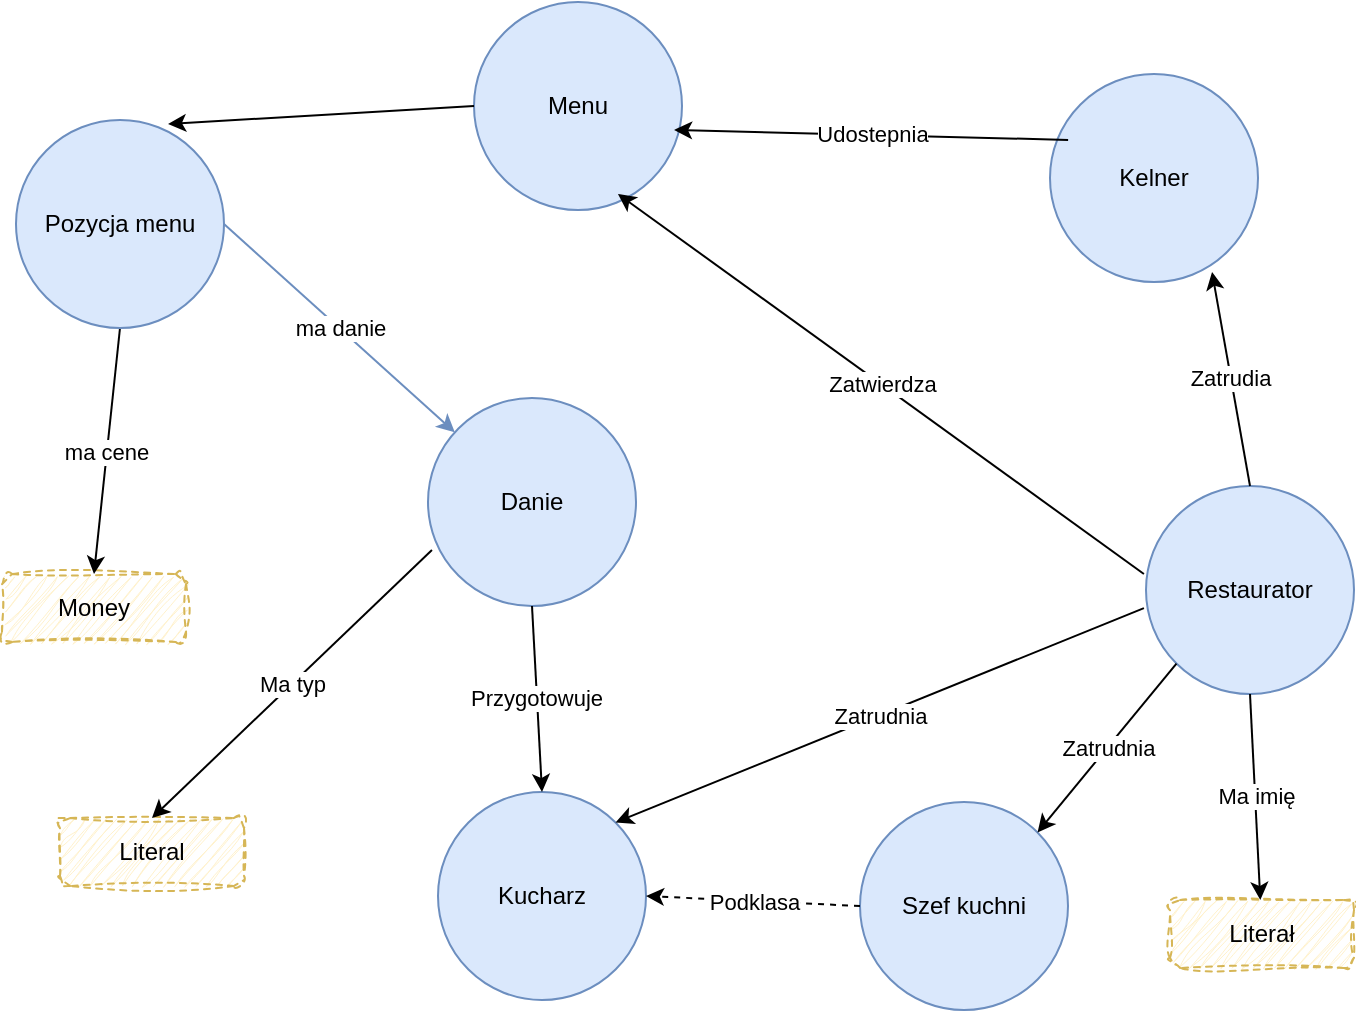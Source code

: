 <mxfile version="24.9.0">
  <diagram name="Strona-1" id="hs8O5DomiNbkqsjA2uEO">
    <mxGraphModel dx="1434" dy="782" grid="0" gridSize="10" guides="1" tooltips="1" connect="1" arrows="1" fold="1" page="1" pageScale="1" pageWidth="827" pageHeight="1169" math="0" shadow="0">
      <root>
        <mxCell id="0" />
        <mxCell id="1" parent="0" />
        <mxCell id="sgZ3NVFTcWKhPTQ-TDFq-1" value="Menu" style="ellipse;whiteSpace=wrap;html=1;aspect=fixed;fillColor=#dae8fc;strokeColor=#6c8ebf;" vertex="1" parent="1">
          <mxGeometry x="274" y="32" width="104" height="104" as="geometry" />
        </mxCell>
        <mxCell id="sgZ3NVFTcWKhPTQ-TDFq-3" value="Kelner" style="ellipse;whiteSpace=wrap;html=1;aspect=fixed;fillColor=#dae8fc;strokeColor=#6c8ebf;" vertex="1" parent="1">
          <mxGeometry x="562" y="68" width="104" height="104" as="geometry" />
        </mxCell>
        <mxCell id="sgZ3NVFTcWKhPTQ-TDFq-4" value="Danie" style="ellipse;whiteSpace=wrap;html=1;aspect=fixed;fillColor=#dae8fc;strokeColor=#6c8ebf;" vertex="1" parent="1">
          <mxGeometry x="251" y="230" width="104" height="104" as="geometry" />
        </mxCell>
        <mxCell id="sgZ3NVFTcWKhPTQ-TDFq-5" value="Restaurator" style="ellipse;whiteSpace=wrap;html=1;aspect=fixed;fillColor=#dae8fc;strokeColor=#6c8ebf;" vertex="1" parent="1">
          <mxGeometry x="610" y="274" width="104" height="104" as="geometry" />
        </mxCell>
        <mxCell id="sgZ3NVFTcWKhPTQ-TDFq-6" value="" style="endArrow=classic;html=1;rounded=0;exitX=0;exitY=0.5;exitDx=0;exitDy=0;entryX=0.731;entryY=0.019;entryDx=0;entryDy=0;entryPerimeter=0;" edge="1" parent="1" source="sgZ3NVFTcWKhPTQ-TDFq-1" target="sgZ3NVFTcWKhPTQ-TDFq-12">
          <mxGeometry width="50" height="50" relative="1" as="geometry">
            <mxPoint x="388" y="274" as="sourcePoint" />
            <mxPoint x="172.048" y="198" as="targetPoint" />
          </mxGeometry>
        </mxCell>
        <mxCell id="sgZ3NVFTcWKhPTQ-TDFq-8" value="Money" style="rounded=1;whiteSpace=wrap;html=1;dashed=1;fillColor=#fff2cc;strokeColor=#d6b656;glass=0;shadow=0;sketch=1;curveFitting=1;jiggle=2;" vertex="1" parent="1">
          <mxGeometry x="38" y="318" width="92" height="34" as="geometry" />
        </mxCell>
        <mxCell id="sgZ3NVFTcWKhPTQ-TDFq-11" value="ma cene" style="endArrow=classic;html=1;rounded=0;exitX=0.5;exitY=1;exitDx=0;exitDy=0;entryX=0.5;entryY=0;entryDx=0;entryDy=0;entryPerimeter=0;" edge="1" parent="1" source="sgZ3NVFTcWKhPTQ-TDFq-12" target="sgZ3NVFTcWKhPTQ-TDFq-8">
          <mxGeometry width="50" height="50" relative="1" as="geometry">
            <mxPoint x="163" y="232" as="sourcePoint" />
            <mxPoint x="438" y="224" as="targetPoint" />
            <Array as="points" />
          </mxGeometry>
        </mxCell>
        <mxCell id="sgZ3NVFTcWKhPTQ-TDFq-12" value="Pozycja menu" style="ellipse;whiteSpace=wrap;html=1;aspect=fixed;fillColor=#dae8fc;strokeColor=#6c8ebf;" vertex="1" parent="1">
          <mxGeometry x="45" y="91" width="104" height="104" as="geometry" />
        </mxCell>
        <mxCell id="sgZ3NVFTcWKhPTQ-TDFq-13" value="ma danie" style="endArrow=classic;html=1;rounded=0;exitX=1;exitY=0.5;exitDx=0;exitDy=0;fillColor=#dae8fc;strokeColor=#6c8ebf;" edge="1" parent="1" source="sgZ3NVFTcWKhPTQ-TDFq-12" target="sgZ3NVFTcWKhPTQ-TDFq-4">
          <mxGeometry width="50" height="50" relative="1" as="geometry">
            <mxPoint x="504" y="304" as="sourcePoint" />
            <mxPoint x="554" y="254" as="targetPoint" />
          </mxGeometry>
        </mxCell>
        <mxCell id="sgZ3NVFTcWKhPTQ-TDFq-14" value="Literał" style="rounded=1;whiteSpace=wrap;html=1;dashed=1;fillColor=#fff2cc;strokeColor=#d6b656;glass=0;shadow=0;sketch=1;curveFitting=1;jiggle=2;" vertex="1" parent="1">
          <mxGeometry x="622" y="481" width="92" height="34" as="geometry" />
        </mxCell>
        <mxCell id="sgZ3NVFTcWKhPTQ-TDFq-15" value="Ma imię" style="endArrow=classic;html=1;rounded=0;exitX=0.5;exitY=1;exitDx=0;exitDy=0;" edge="1" parent="1" source="sgZ3NVFTcWKhPTQ-TDFq-5" target="sgZ3NVFTcWKhPTQ-TDFq-14">
          <mxGeometry width="50" height="50" relative="1" as="geometry">
            <mxPoint x="504" y="304" as="sourcePoint" />
            <mxPoint x="554" y="254" as="targetPoint" />
          </mxGeometry>
        </mxCell>
        <mxCell id="sgZ3NVFTcWKhPTQ-TDFq-16" value="Zatrudia" style="endArrow=classic;html=1;rounded=0;exitX=0.5;exitY=0;exitDx=0;exitDy=0;entryX=0.779;entryY=0.952;entryDx=0;entryDy=0;entryPerimeter=0;" edge="1" parent="1" source="sgZ3NVFTcWKhPTQ-TDFq-5" target="sgZ3NVFTcWKhPTQ-TDFq-3">
          <mxGeometry width="50" height="50" relative="1" as="geometry">
            <mxPoint x="504" y="304" as="sourcePoint" />
            <mxPoint x="554" y="254" as="targetPoint" />
          </mxGeometry>
        </mxCell>
        <mxCell id="sgZ3NVFTcWKhPTQ-TDFq-17" value="Udostepnia" style="endArrow=classic;html=1;rounded=0;entryX=0.962;entryY=0.615;entryDx=0;entryDy=0;entryPerimeter=0;exitX=0.087;exitY=0.317;exitDx=0;exitDy=0;exitPerimeter=0;" edge="1" parent="1" source="sgZ3NVFTcWKhPTQ-TDFq-3" target="sgZ3NVFTcWKhPTQ-TDFq-1">
          <mxGeometry width="50" height="50" relative="1" as="geometry">
            <mxPoint x="412" y="126" as="sourcePoint" />
            <mxPoint x="554" y="254" as="targetPoint" />
          </mxGeometry>
        </mxCell>
        <mxCell id="sgZ3NVFTcWKhPTQ-TDFq-18" value="Zatwierdza" style="endArrow=classic;html=1;rounded=0;exitX=-0.01;exitY=0.423;exitDx=0;exitDy=0;exitPerimeter=0;entryX=0.692;entryY=0.923;entryDx=0;entryDy=0;entryPerimeter=0;" edge="1" parent="1" source="sgZ3NVFTcWKhPTQ-TDFq-5" target="sgZ3NVFTcWKhPTQ-TDFq-1">
          <mxGeometry width="50" height="50" relative="1" as="geometry">
            <mxPoint x="504" y="304" as="sourcePoint" />
            <mxPoint x="554" y="254" as="targetPoint" />
          </mxGeometry>
        </mxCell>
        <mxCell id="sgZ3NVFTcWKhPTQ-TDFq-19" value="Kucharz" style="ellipse;whiteSpace=wrap;html=1;aspect=fixed;fillColor=#dae8fc;strokeColor=#6c8ebf;" vertex="1" parent="1">
          <mxGeometry x="256" y="427" width="104" height="104" as="geometry" />
        </mxCell>
        <mxCell id="sgZ3NVFTcWKhPTQ-TDFq-20" value="Szef kuchni" style="ellipse;whiteSpace=wrap;html=1;aspect=fixed;fillColor=#dae8fc;strokeColor=#6c8ebf;" vertex="1" parent="1">
          <mxGeometry x="467" y="432" width="104" height="104" as="geometry" />
        </mxCell>
        <mxCell id="sgZ3NVFTcWKhPTQ-TDFq-21" value="Przygotowuje" style="endArrow=classic;html=1;rounded=0;entryX=0.5;entryY=0;entryDx=0;entryDy=0;exitX=0.5;exitY=1;exitDx=0;exitDy=0;" edge="1" parent="1" source="sgZ3NVFTcWKhPTQ-TDFq-4" target="sgZ3NVFTcWKhPTQ-TDFq-19">
          <mxGeometry width="50" height="50" relative="1" as="geometry">
            <mxPoint x="385" y="353" as="sourcePoint" />
            <mxPoint x="554" y="254" as="targetPoint" />
          </mxGeometry>
        </mxCell>
        <mxCell id="sgZ3NVFTcWKhPTQ-TDFq-22" value="Podklasa" style="endArrow=classic;html=1;rounded=0;exitX=0;exitY=0.5;exitDx=0;exitDy=0;entryX=1;entryY=0.5;entryDx=0;entryDy=0;dashed=1;" edge="1" parent="1" source="sgZ3NVFTcWKhPTQ-TDFq-20" target="sgZ3NVFTcWKhPTQ-TDFq-19">
          <mxGeometry width="50" height="50" relative="1" as="geometry">
            <mxPoint x="504" y="304" as="sourcePoint" />
            <mxPoint x="554" y="254" as="targetPoint" />
          </mxGeometry>
        </mxCell>
        <mxCell id="sgZ3NVFTcWKhPTQ-TDFq-24" value="Zatrudnia" style="endArrow=classic;html=1;rounded=0;exitX=-0.01;exitY=0.587;exitDx=0;exitDy=0;exitPerimeter=0;entryX=1;entryY=0;entryDx=0;entryDy=0;" edge="1" parent="1" source="sgZ3NVFTcWKhPTQ-TDFq-5" target="sgZ3NVFTcWKhPTQ-TDFq-19">
          <mxGeometry width="50" height="50" relative="1" as="geometry">
            <mxPoint x="504" y="304" as="sourcePoint" />
            <mxPoint x="554" y="254" as="targetPoint" />
          </mxGeometry>
        </mxCell>
        <mxCell id="sgZ3NVFTcWKhPTQ-TDFq-25" value="Zatrudnia" style="endArrow=classic;html=1;rounded=0;exitX=0;exitY=1;exitDx=0;exitDy=0;entryX=1;entryY=0;entryDx=0;entryDy=0;" edge="1" parent="1" source="sgZ3NVFTcWKhPTQ-TDFq-5" target="sgZ3NVFTcWKhPTQ-TDFq-20">
          <mxGeometry width="50" height="50" relative="1" as="geometry">
            <mxPoint x="504" y="304" as="sourcePoint" />
            <mxPoint x="554" y="254" as="targetPoint" />
          </mxGeometry>
        </mxCell>
        <mxCell id="sgZ3NVFTcWKhPTQ-TDFq-26" value="Literal" style="rounded=1;whiteSpace=wrap;html=1;dashed=1;fillColor=#fff2cc;strokeColor=#d6b656;glass=0;shadow=0;sketch=1;curveFitting=1;jiggle=2;" vertex="1" parent="1">
          <mxGeometry x="67" y="440" width="92" height="34" as="geometry" />
        </mxCell>
        <mxCell id="sgZ3NVFTcWKhPTQ-TDFq-28" value="Ma typ" style="endArrow=classic;html=1;rounded=0;exitX=0.019;exitY=0.731;exitDx=0;exitDy=0;exitPerimeter=0;entryX=0.5;entryY=0;entryDx=0;entryDy=0;" edge="1" parent="1" source="sgZ3NVFTcWKhPTQ-TDFq-4" target="sgZ3NVFTcWKhPTQ-TDFq-26">
          <mxGeometry width="50" height="50" relative="1" as="geometry">
            <mxPoint x="504" y="304" as="sourcePoint" />
            <mxPoint x="554" y="254" as="targetPoint" />
          </mxGeometry>
        </mxCell>
      </root>
    </mxGraphModel>
  </diagram>
</mxfile>
